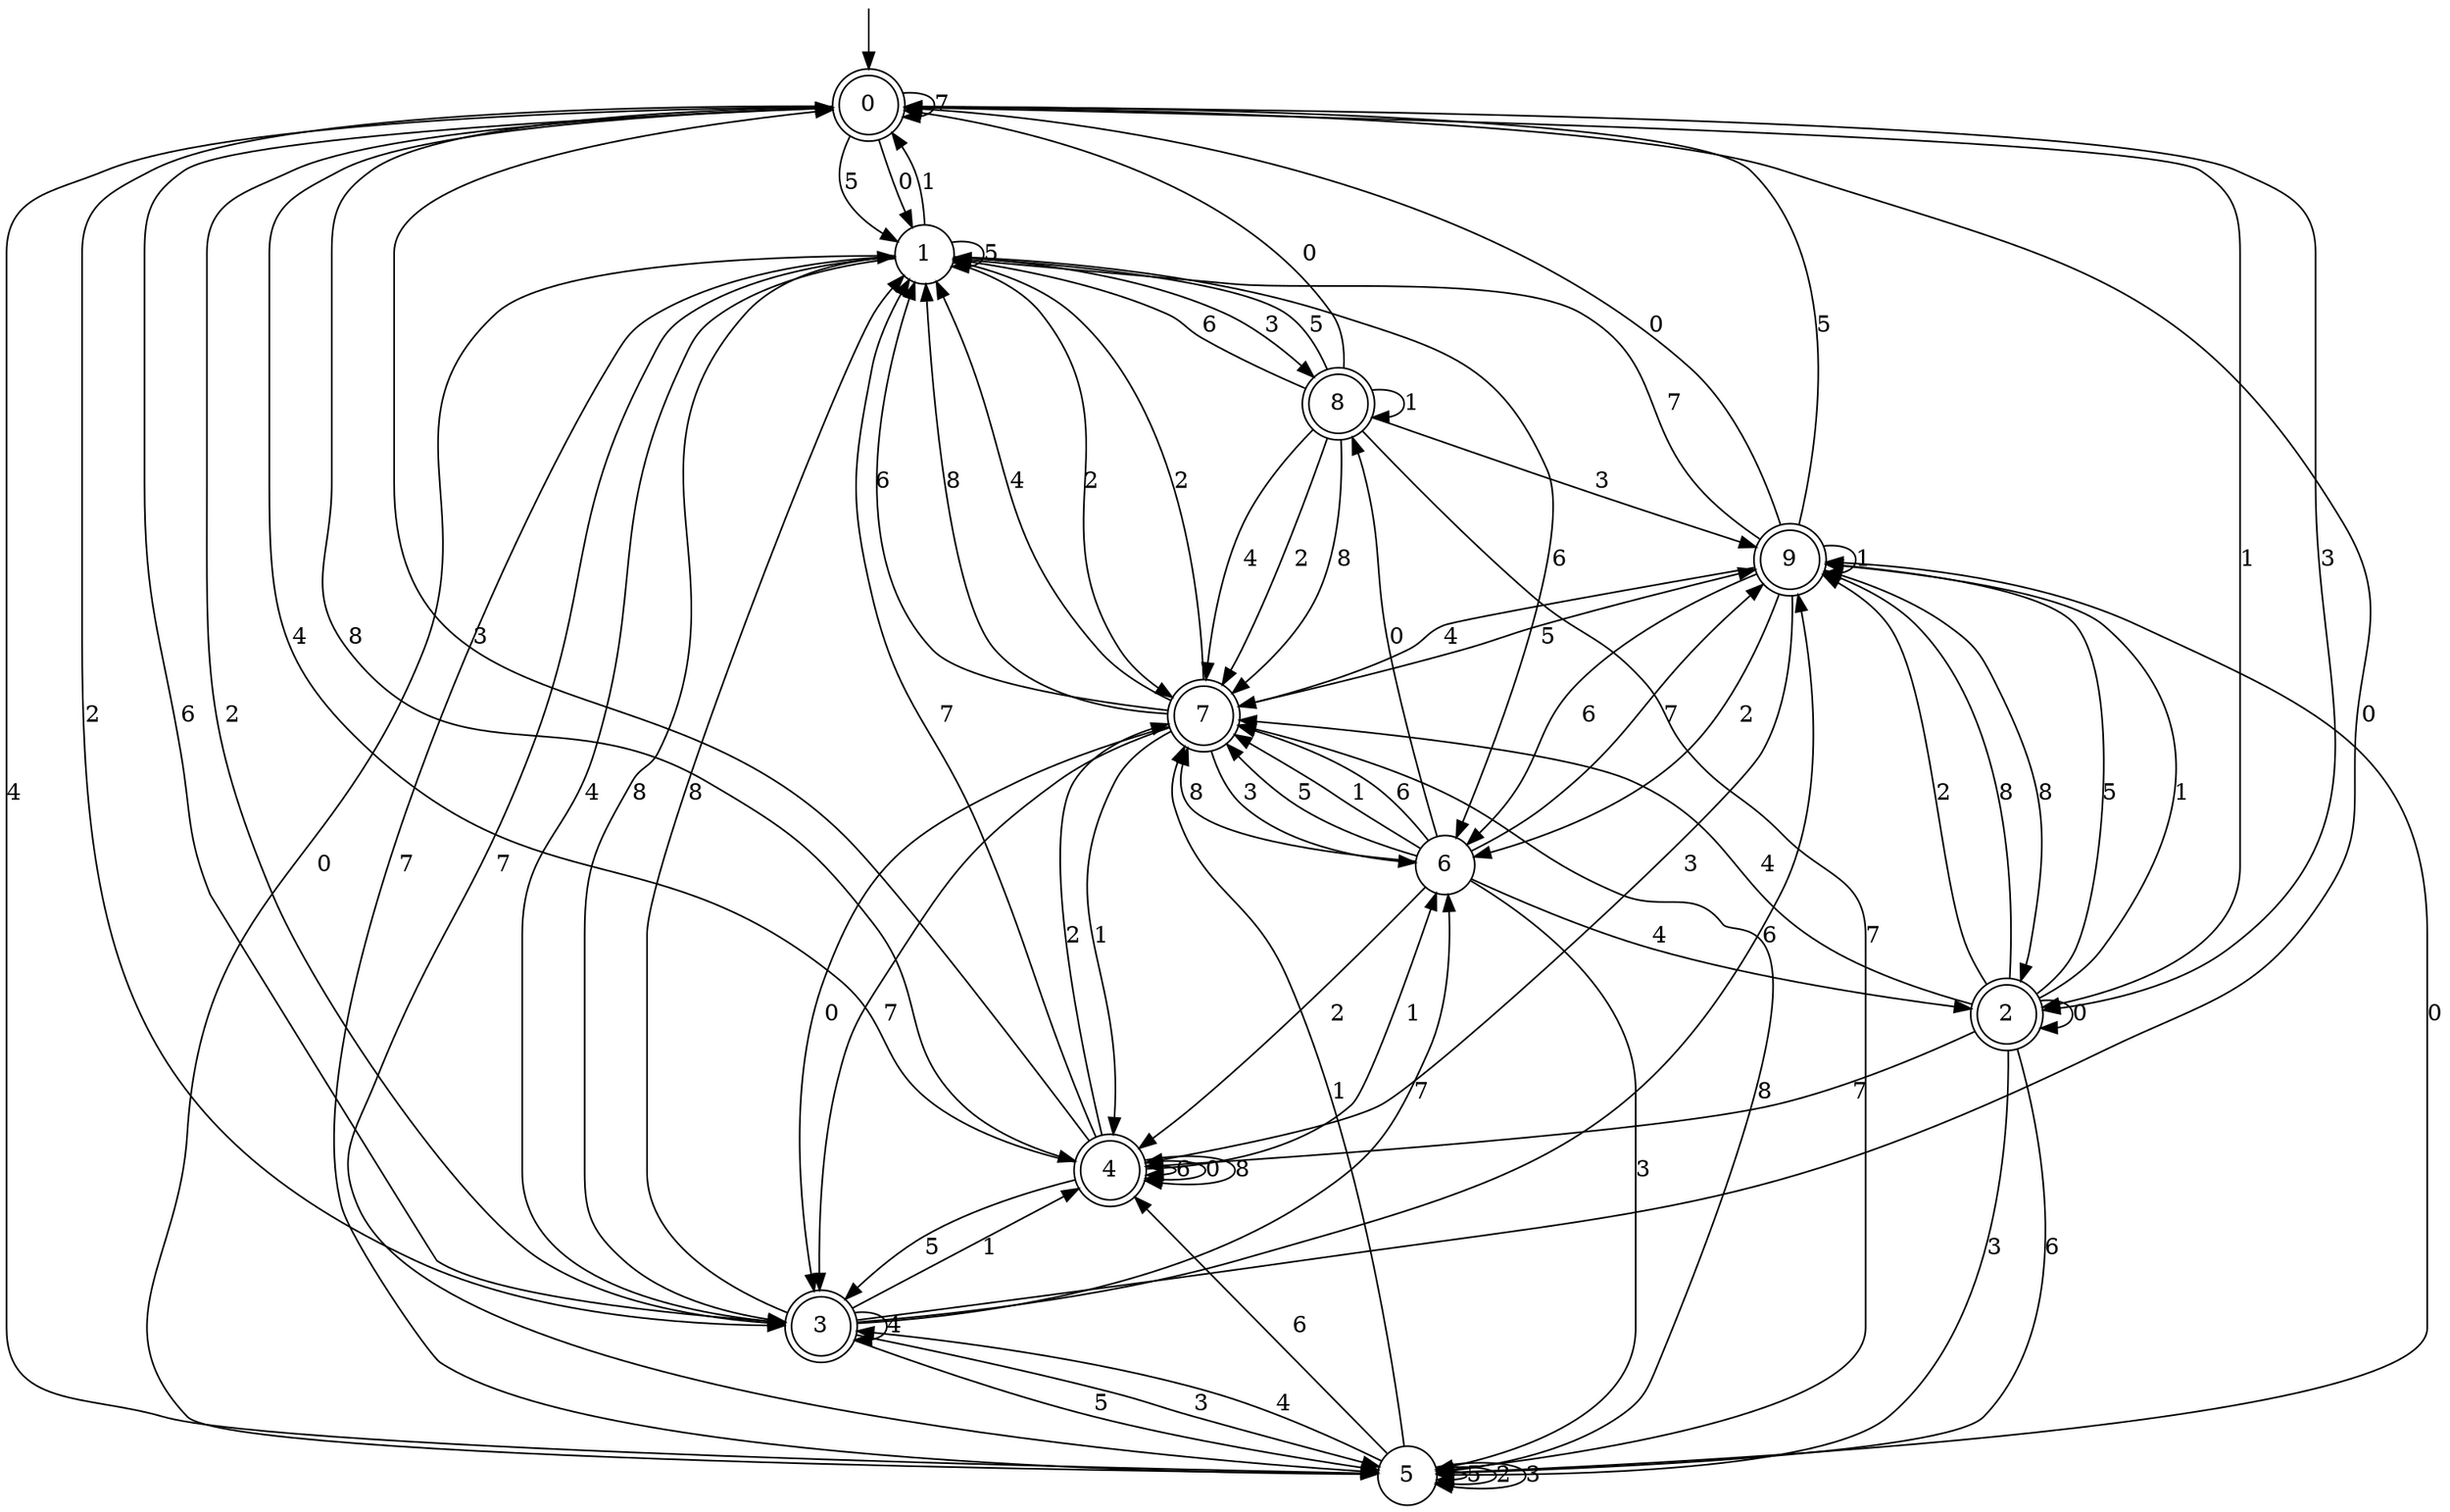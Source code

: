 digraph g {

	s0 [shape="doublecircle" label="0"];
	s1 [shape="circle" label="1"];
	s2 [shape="doublecircle" label="2"];
	s3 [shape="doublecircle" label="3"];
	s4 [shape="doublecircle" label="4"];
	s5 [shape="circle" label="5"];
	s6 [shape="circle" label="6"];
	s7 [shape="doublecircle" label="7"];
	s8 [shape="doublecircle" label="8"];
	s9 [shape="doublecircle" label="9"];
	s0 -> s1 [label="5"];
	s0 -> s2 [label="1"];
	s0 -> s0 [label="7"];
	s0 -> s3 [label="6"];
	s0 -> s3 [label="2"];
	s0 -> s1 [label="0"];
	s0 -> s4 [label="8"];
	s0 -> s5 [label="4"];
	s0 -> s2 [label="3"];
	s1 -> s1 [label="5"];
	s1 -> s0 [label="1"];
	s1 -> s5 [label="7"];
	s1 -> s6 [label="6"];
	s1 -> s7 [label="2"];
	s1 -> s5 [label="0"];
	s1 -> s3 [label="8"];
	s1 -> s3 [label="4"];
	s1 -> s8 [label="3"];
	s2 -> s9 [label="5"];
	s2 -> s9 [label="1"];
	s2 -> s4 [label="7"];
	s2 -> s5 [label="6"];
	s2 -> s9 [label="2"];
	s2 -> s2 [label="0"];
	s2 -> s9 [label="8"];
	s2 -> s7 [label="4"];
	s2 -> s5 [label="3"];
	s3 -> s5 [label="5"];
	s3 -> s4 [label="1"];
	s3 -> s6 [label="7"];
	s3 -> s9 [label="6"];
	s3 -> s0 [label="2"];
	s3 -> s0 [label="0"];
	s3 -> s1 [label="8"];
	s3 -> s3 [label="4"];
	s3 -> s5 [label="3"];
	s4 -> s3 [label="5"];
	s4 -> s6 [label="1"];
	s4 -> s1 [label="7"];
	s4 -> s4 [label="6"];
	s4 -> s7 [label="2"];
	s4 -> s4 [label="0"];
	s4 -> s4 [label="8"];
	s4 -> s0 [label="4"];
	s4 -> s0 [label="3"];
	s5 -> s5 [label="5"];
	s5 -> s7 [label="1"];
	s5 -> s1 [label="7"];
	s5 -> s4 [label="6"];
	s5 -> s5 [label="2"];
	s5 -> s9 [label="0"];
	s5 -> s7 [label="8"];
	s5 -> s3 [label="4"];
	s5 -> s5 [label="3"];
	s6 -> s7 [label="5"];
	s6 -> s7 [label="1"];
	s6 -> s9 [label="7"];
	s6 -> s7 [label="6"];
	s6 -> s4 [label="2"];
	s6 -> s8 [label="0"];
	s6 -> s7 [label="8"];
	s6 -> s2 [label="4"];
	s6 -> s5 [label="3"];
	s7 -> s9 [label="5"];
	s7 -> s4 [label="1"];
	s7 -> s3 [label="7"];
	s7 -> s1 [label="6"];
	s7 -> s1 [label="2"];
	s7 -> s3 [label="0"];
	s7 -> s1 [label="8"];
	s7 -> s1 [label="4"];
	s7 -> s6 [label="3"];
	s8 -> s1 [label="5"];
	s8 -> s8 [label="1"];
	s8 -> s5 [label="7"];
	s8 -> s1 [label="6"];
	s8 -> s7 [label="2"];
	s8 -> s0 [label="0"];
	s8 -> s7 [label="8"];
	s8 -> s7 [label="4"];
	s8 -> s9 [label="3"];
	s9 -> s0 [label="5"];
	s9 -> s9 [label="1"];
	s9 -> s1 [label="7"];
	s9 -> s6 [label="6"];
	s9 -> s6 [label="2"];
	s9 -> s0 [label="0"];
	s9 -> s2 [label="8"];
	s9 -> s7 [label="4"];
	s9 -> s4 [label="3"];

__start0 [label="" shape="none" width="0" height="0"];
__start0 -> s0;

}

